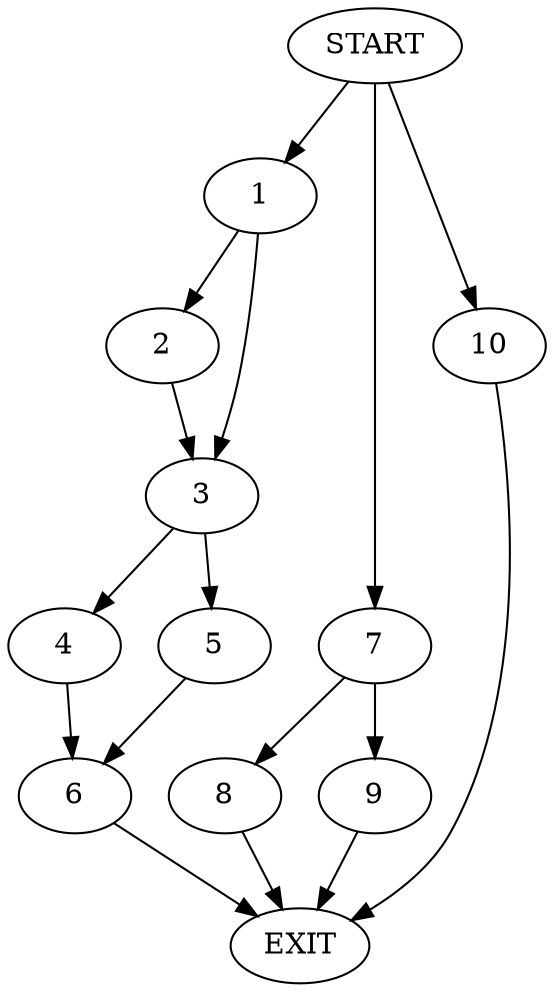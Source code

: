 digraph {
0 [label="START"]
11 [label="EXIT"]
0 -> 1
1 -> 2
1 -> 3
3 -> 4
3 -> 5
2 -> 3
5 -> 6
4 -> 6
6 -> 11
0 -> 7
7 -> 8
7 -> 9
9 -> 11
8 -> 11
0 -> 10
10 -> 11
}
